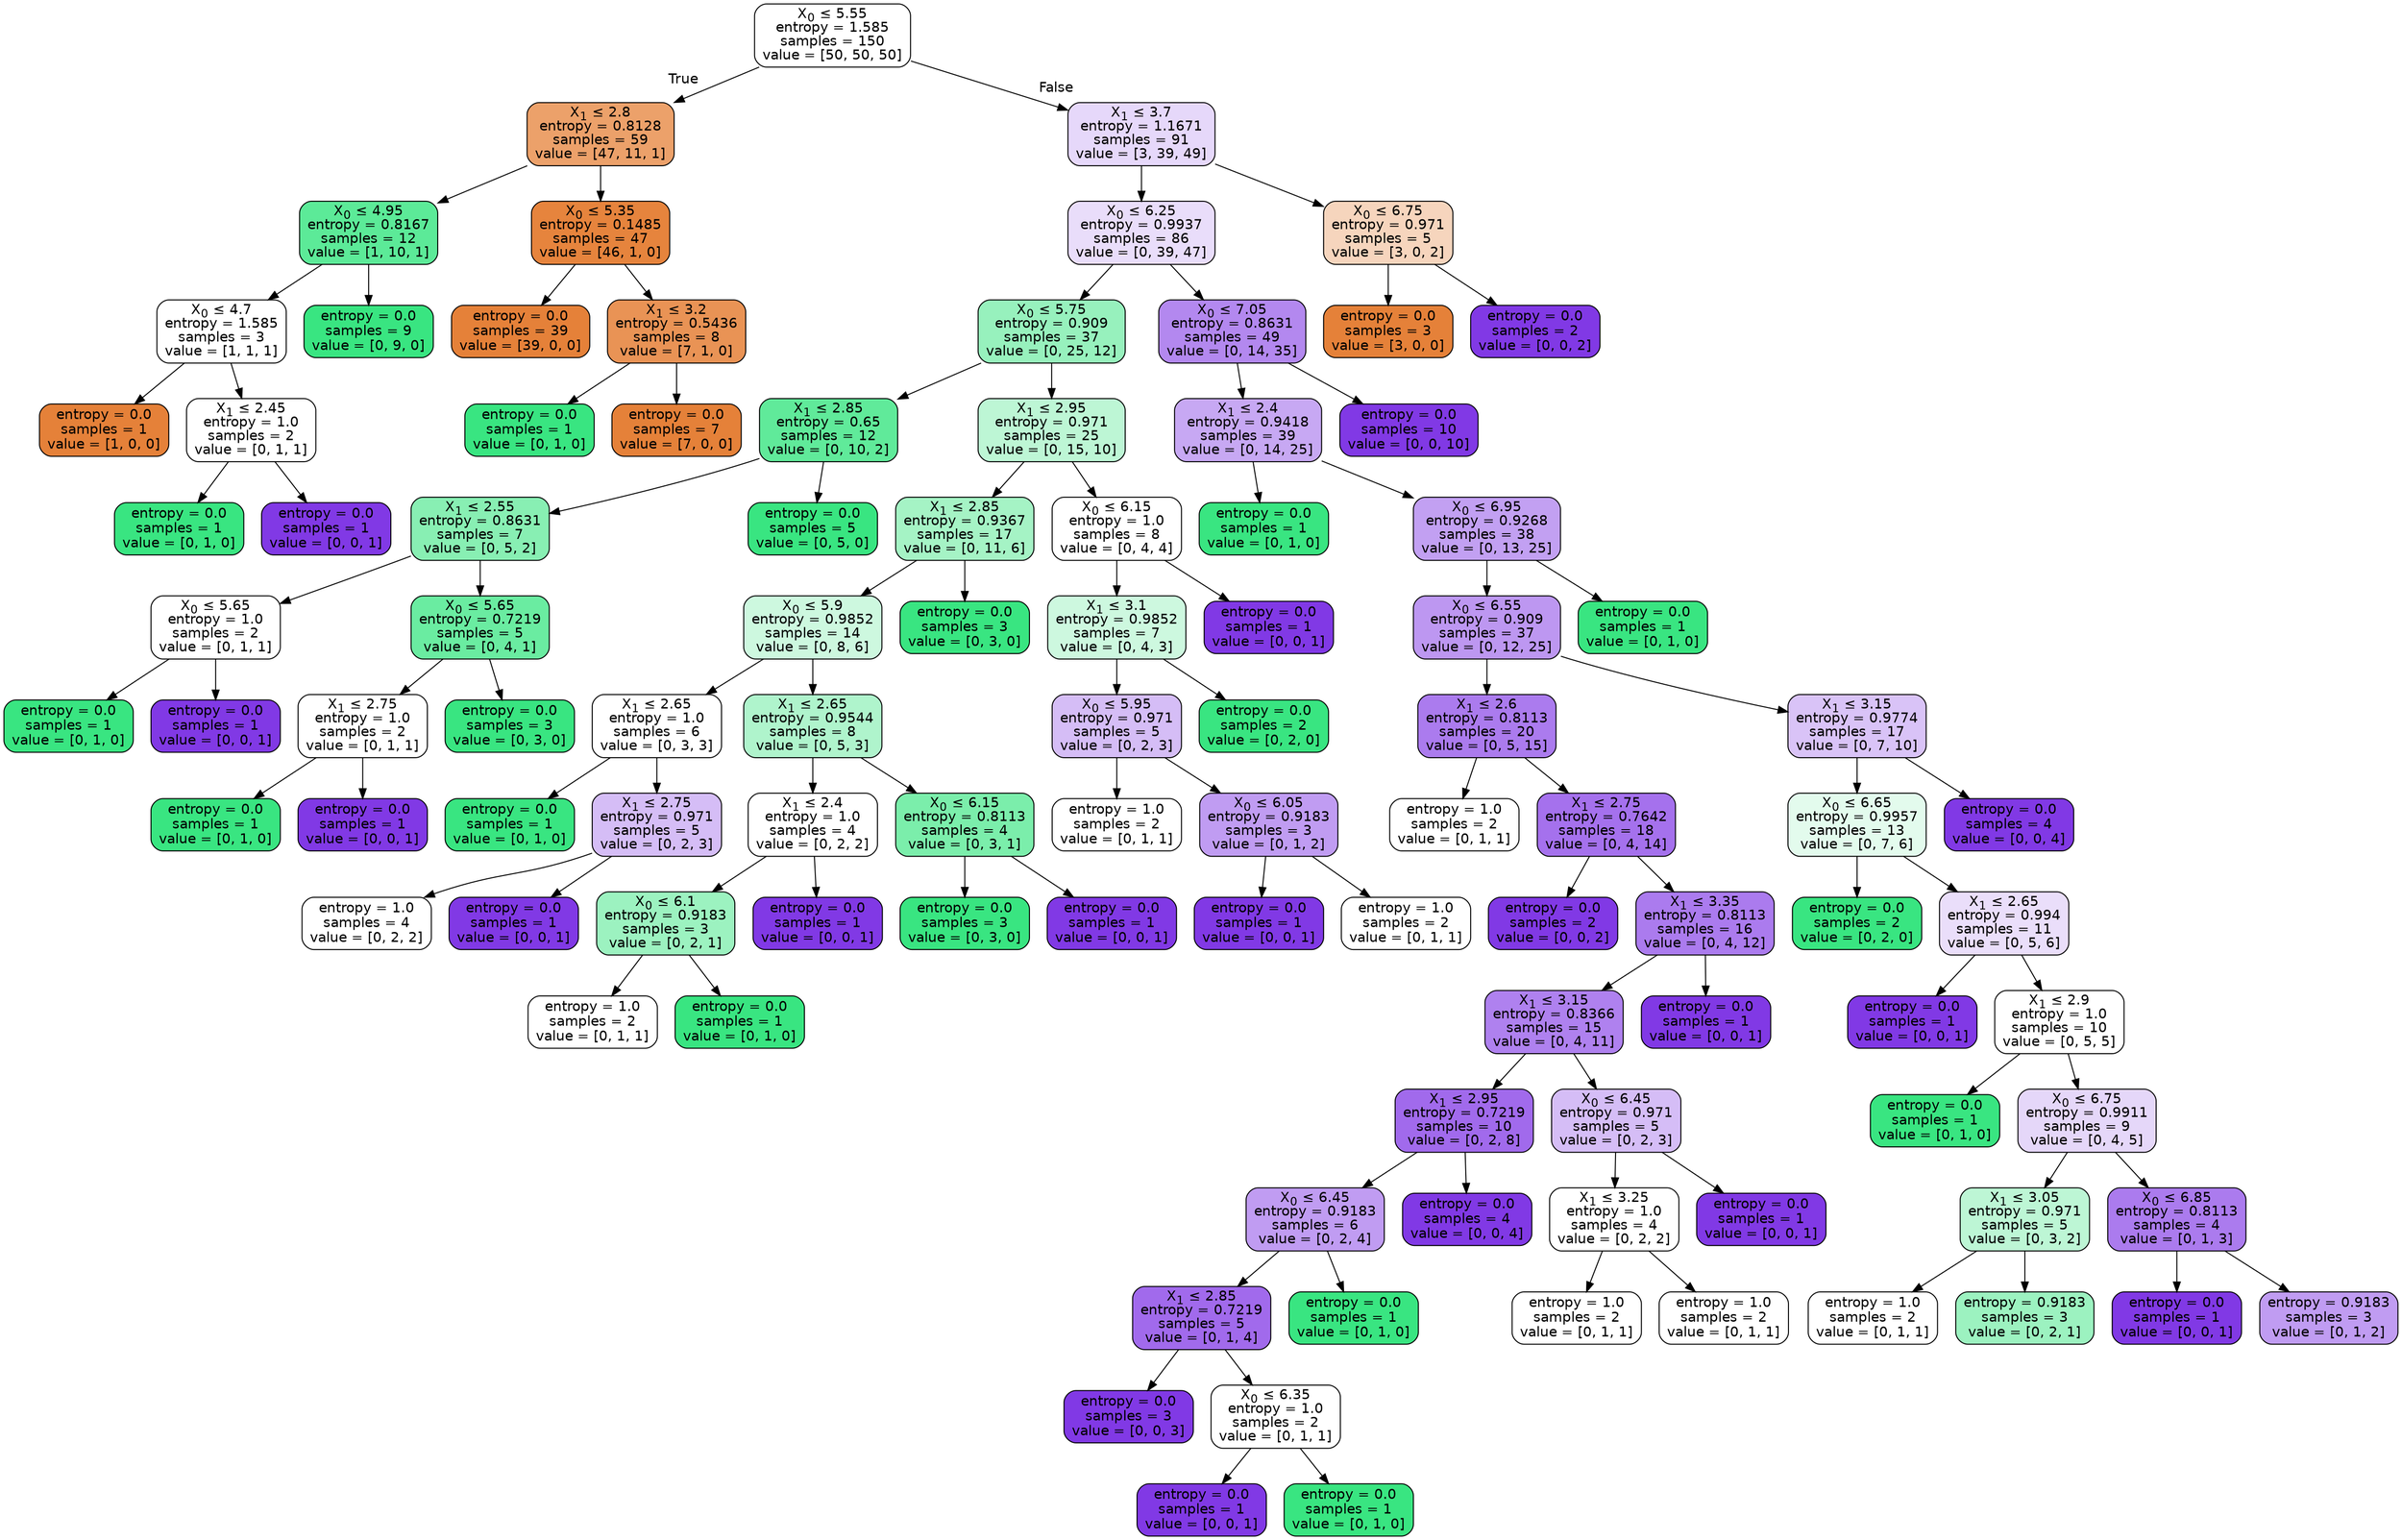digraph Tree {
node [shape=box, style="filled, rounded", color="black", fontname=helvetica] ;
edge [fontname=helvetica] ;
0 [label=<X<SUB>0</SUB> &le; 5.55<br/>entropy = 1.585<br/>samples = 150<br/>value = [50, 50, 50]>, fillcolor="#e5813900"] ;
1 [label=<X<SUB>1</SUB> &le; 2.8<br/>entropy = 0.8128<br/>samples = 59<br/>value = [47, 11, 1]>, fillcolor="#e58139bf"] ;
0 -> 1 [labeldistance=2.5, labelangle=45, headlabel="True"] ;
2 [label=<X<SUB>0</SUB> &le; 4.95<br/>entropy = 0.8167<br/>samples = 12<br/>value = [1, 10, 1]>, fillcolor="#39e581d1"] ;
1 -> 2 ;
3 [label=<X<SUB>0</SUB> &le; 4.7<br/>entropy = 1.585<br/>samples = 3<br/>value = [1, 1, 1]>, fillcolor="#e5813900"] ;
2 -> 3 ;
4 [label=<entropy = 0.0<br/>samples = 1<br/>value = [1, 0, 0]>, fillcolor="#e58139ff"] ;
3 -> 4 ;
5 [label=<X<SUB>1</SUB> &le; 2.45<br/>entropy = 1.0<br/>samples = 2<br/>value = [0, 1, 1]>, fillcolor="#39e58100"] ;
3 -> 5 ;
6 [label=<entropy = 0.0<br/>samples = 1<br/>value = [0, 1, 0]>, fillcolor="#39e581ff"] ;
5 -> 6 ;
7 [label=<entropy = 0.0<br/>samples = 1<br/>value = [0, 0, 1]>, fillcolor="#8139e5ff"] ;
5 -> 7 ;
8 [label=<entropy = 0.0<br/>samples = 9<br/>value = [0, 9, 0]>, fillcolor="#39e581ff"] ;
2 -> 8 ;
9 [label=<X<SUB>0</SUB> &le; 5.35<br/>entropy = 0.1485<br/>samples = 47<br/>value = [46, 1, 0]>, fillcolor="#e58139f9"] ;
1 -> 9 ;
10 [label=<entropy = 0.0<br/>samples = 39<br/>value = [39, 0, 0]>, fillcolor="#e58139ff"] ;
9 -> 10 ;
11 [label=<X<SUB>1</SUB> &le; 3.2<br/>entropy = 0.5436<br/>samples = 8<br/>value = [7, 1, 0]>, fillcolor="#e58139db"] ;
9 -> 11 ;
12 [label=<entropy = 0.0<br/>samples = 1<br/>value = [0, 1, 0]>, fillcolor="#39e581ff"] ;
11 -> 12 ;
13 [label=<entropy = 0.0<br/>samples = 7<br/>value = [7, 0, 0]>, fillcolor="#e58139ff"] ;
11 -> 13 ;
14 [label=<X<SUB>1</SUB> &le; 3.7<br/>entropy = 1.1671<br/>samples = 91<br/>value = [3, 39, 49]>, fillcolor="#8139e531"] ;
0 -> 14 [labeldistance=2.5, labelangle=-45, headlabel="False"] ;
15 [label=<X<SUB>0</SUB> &le; 6.25<br/>entropy = 0.9937<br/>samples = 86<br/>value = [0, 39, 47]>, fillcolor="#8139e52b"] ;
14 -> 15 ;
16 [label=<X<SUB>0</SUB> &le; 5.75<br/>entropy = 0.909<br/>samples = 37<br/>value = [0, 25, 12]>, fillcolor="#39e58185"] ;
15 -> 16 ;
17 [label=<X<SUB>1</SUB> &le; 2.85<br/>entropy = 0.65<br/>samples = 12<br/>value = [0, 10, 2]>, fillcolor="#39e581cc"] ;
16 -> 17 ;
18 [label=<X<SUB>1</SUB> &le; 2.55<br/>entropy = 0.8631<br/>samples = 7<br/>value = [0, 5, 2]>, fillcolor="#39e58199"] ;
17 -> 18 ;
19 [label=<X<SUB>0</SUB> &le; 5.65<br/>entropy = 1.0<br/>samples = 2<br/>value = [0, 1, 1]>, fillcolor="#39e58100"] ;
18 -> 19 ;
20 [label=<entropy = 0.0<br/>samples = 1<br/>value = [0, 1, 0]>, fillcolor="#39e581ff"] ;
19 -> 20 ;
21 [label=<entropy = 0.0<br/>samples = 1<br/>value = [0, 0, 1]>, fillcolor="#8139e5ff"] ;
19 -> 21 ;
22 [label=<X<SUB>0</SUB> &le; 5.65<br/>entropy = 0.7219<br/>samples = 5<br/>value = [0, 4, 1]>, fillcolor="#39e581bf"] ;
18 -> 22 ;
23 [label=<X<SUB>1</SUB> &le; 2.75<br/>entropy = 1.0<br/>samples = 2<br/>value = [0, 1, 1]>, fillcolor="#39e58100"] ;
22 -> 23 ;
24 [label=<entropy = 0.0<br/>samples = 1<br/>value = [0, 1, 0]>, fillcolor="#39e581ff"] ;
23 -> 24 ;
25 [label=<entropy = 0.0<br/>samples = 1<br/>value = [0, 0, 1]>, fillcolor="#8139e5ff"] ;
23 -> 25 ;
26 [label=<entropy = 0.0<br/>samples = 3<br/>value = [0, 3, 0]>, fillcolor="#39e581ff"] ;
22 -> 26 ;
27 [label=<entropy = 0.0<br/>samples = 5<br/>value = [0, 5, 0]>, fillcolor="#39e581ff"] ;
17 -> 27 ;
28 [label=<X<SUB>1</SUB> &le; 2.95<br/>entropy = 0.971<br/>samples = 25<br/>value = [0, 15, 10]>, fillcolor="#39e58155"] ;
16 -> 28 ;
29 [label=<X<SUB>1</SUB> &le; 2.85<br/>entropy = 0.9367<br/>samples = 17<br/>value = [0, 11, 6]>, fillcolor="#39e58174"] ;
28 -> 29 ;
30 [label=<X<SUB>0</SUB> &le; 5.9<br/>entropy = 0.9852<br/>samples = 14<br/>value = [0, 8, 6]>, fillcolor="#39e58140"] ;
29 -> 30 ;
31 [label=<X<SUB>1</SUB> &le; 2.65<br/>entropy = 1.0<br/>samples = 6<br/>value = [0, 3, 3]>, fillcolor="#39e58100"] ;
30 -> 31 ;
32 [label=<entropy = 0.0<br/>samples = 1<br/>value = [0, 1, 0]>, fillcolor="#39e581ff"] ;
31 -> 32 ;
33 [label=<X<SUB>1</SUB> &le; 2.75<br/>entropy = 0.971<br/>samples = 5<br/>value = [0, 2, 3]>, fillcolor="#8139e555"] ;
31 -> 33 ;
34 [label=<entropy = 1.0<br/>samples = 4<br/>value = [0, 2, 2]>, fillcolor="#39e58100"] ;
33 -> 34 ;
35 [label=<entropy = 0.0<br/>samples = 1<br/>value = [0, 0, 1]>, fillcolor="#8139e5ff"] ;
33 -> 35 ;
36 [label=<X<SUB>1</SUB> &le; 2.65<br/>entropy = 0.9544<br/>samples = 8<br/>value = [0, 5, 3]>, fillcolor="#39e58166"] ;
30 -> 36 ;
37 [label=<X<SUB>1</SUB> &le; 2.4<br/>entropy = 1.0<br/>samples = 4<br/>value = [0, 2, 2]>, fillcolor="#39e58100"] ;
36 -> 37 ;
38 [label=<X<SUB>0</SUB> &le; 6.1<br/>entropy = 0.9183<br/>samples = 3<br/>value = [0, 2, 1]>, fillcolor="#39e5817f"] ;
37 -> 38 ;
39 [label=<entropy = 1.0<br/>samples = 2<br/>value = [0, 1, 1]>, fillcolor="#39e58100"] ;
38 -> 39 ;
40 [label=<entropy = 0.0<br/>samples = 1<br/>value = [0, 1, 0]>, fillcolor="#39e581ff"] ;
38 -> 40 ;
41 [label=<entropy = 0.0<br/>samples = 1<br/>value = [0, 0, 1]>, fillcolor="#8139e5ff"] ;
37 -> 41 ;
42 [label=<X<SUB>0</SUB> &le; 6.15<br/>entropy = 0.8113<br/>samples = 4<br/>value = [0, 3, 1]>, fillcolor="#39e581aa"] ;
36 -> 42 ;
43 [label=<entropy = 0.0<br/>samples = 3<br/>value = [0, 3, 0]>, fillcolor="#39e581ff"] ;
42 -> 43 ;
44 [label=<entropy = 0.0<br/>samples = 1<br/>value = [0, 0, 1]>, fillcolor="#8139e5ff"] ;
42 -> 44 ;
45 [label=<entropy = 0.0<br/>samples = 3<br/>value = [0, 3, 0]>, fillcolor="#39e581ff"] ;
29 -> 45 ;
46 [label=<X<SUB>0</SUB> &le; 6.15<br/>entropy = 1.0<br/>samples = 8<br/>value = [0, 4, 4]>, fillcolor="#39e58100"] ;
28 -> 46 ;
47 [label=<X<SUB>1</SUB> &le; 3.1<br/>entropy = 0.9852<br/>samples = 7<br/>value = [0, 4, 3]>, fillcolor="#39e58140"] ;
46 -> 47 ;
48 [label=<X<SUB>0</SUB> &le; 5.95<br/>entropy = 0.971<br/>samples = 5<br/>value = [0, 2, 3]>, fillcolor="#8139e555"] ;
47 -> 48 ;
49 [label=<entropy = 1.0<br/>samples = 2<br/>value = [0, 1, 1]>, fillcolor="#39e58100"] ;
48 -> 49 ;
50 [label=<X<SUB>0</SUB> &le; 6.05<br/>entropy = 0.9183<br/>samples = 3<br/>value = [0, 1, 2]>, fillcolor="#8139e57f"] ;
48 -> 50 ;
51 [label=<entropy = 0.0<br/>samples = 1<br/>value = [0, 0, 1]>, fillcolor="#8139e5ff"] ;
50 -> 51 ;
52 [label=<entropy = 1.0<br/>samples = 2<br/>value = [0, 1, 1]>, fillcolor="#39e58100"] ;
50 -> 52 ;
53 [label=<entropy = 0.0<br/>samples = 2<br/>value = [0, 2, 0]>, fillcolor="#39e581ff"] ;
47 -> 53 ;
54 [label=<entropy = 0.0<br/>samples = 1<br/>value = [0, 0, 1]>, fillcolor="#8139e5ff"] ;
46 -> 54 ;
55 [label=<X<SUB>0</SUB> &le; 7.05<br/>entropy = 0.8631<br/>samples = 49<br/>value = [0, 14, 35]>, fillcolor="#8139e599"] ;
15 -> 55 ;
56 [label=<X<SUB>1</SUB> &le; 2.4<br/>entropy = 0.9418<br/>samples = 39<br/>value = [0, 14, 25]>, fillcolor="#8139e570"] ;
55 -> 56 ;
57 [label=<entropy = 0.0<br/>samples = 1<br/>value = [0, 1, 0]>, fillcolor="#39e581ff"] ;
56 -> 57 ;
58 [label=<X<SUB>0</SUB> &le; 6.95<br/>entropy = 0.9268<br/>samples = 38<br/>value = [0, 13, 25]>, fillcolor="#8139e57a"] ;
56 -> 58 ;
59 [label=<X<SUB>0</SUB> &le; 6.55<br/>entropy = 0.909<br/>samples = 37<br/>value = [0, 12, 25]>, fillcolor="#8139e585"] ;
58 -> 59 ;
60 [label=<X<SUB>1</SUB> &le; 2.6<br/>entropy = 0.8113<br/>samples = 20<br/>value = [0, 5, 15]>, fillcolor="#8139e5aa"] ;
59 -> 60 ;
61 [label=<entropy = 1.0<br/>samples = 2<br/>value = [0, 1, 1]>, fillcolor="#39e58100"] ;
60 -> 61 ;
62 [label=<X<SUB>1</SUB> &le; 2.75<br/>entropy = 0.7642<br/>samples = 18<br/>value = [0, 4, 14]>, fillcolor="#8139e5b6"] ;
60 -> 62 ;
63 [label=<entropy = 0.0<br/>samples = 2<br/>value = [0, 0, 2]>, fillcolor="#8139e5ff"] ;
62 -> 63 ;
64 [label=<X<SUB>1</SUB> &le; 3.35<br/>entropy = 0.8113<br/>samples = 16<br/>value = [0, 4, 12]>, fillcolor="#8139e5aa"] ;
62 -> 64 ;
65 [label=<X<SUB>1</SUB> &le; 3.15<br/>entropy = 0.8366<br/>samples = 15<br/>value = [0, 4, 11]>, fillcolor="#8139e5a2"] ;
64 -> 65 ;
66 [label=<X<SUB>1</SUB> &le; 2.95<br/>entropy = 0.7219<br/>samples = 10<br/>value = [0, 2, 8]>, fillcolor="#8139e5bf"] ;
65 -> 66 ;
67 [label=<X<SUB>0</SUB> &le; 6.45<br/>entropy = 0.9183<br/>samples = 6<br/>value = [0, 2, 4]>, fillcolor="#8139e57f"] ;
66 -> 67 ;
68 [label=<X<SUB>1</SUB> &le; 2.85<br/>entropy = 0.7219<br/>samples = 5<br/>value = [0, 1, 4]>, fillcolor="#8139e5bf"] ;
67 -> 68 ;
69 [label=<entropy = 0.0<br/>samples = 3<br/>value = [0, 0, 3]>, fillcolor="#8139e5ff"] ;
68 -> 69 ;
70 [label=<X<SUB>0</SUB> &le; 6.35<br/>entropy = 1.0<br/>samples = 2<br/>value = [0, 1, 1]>, fillcolor="#39e58100"] ;
68 -> 70 ;
71 [label=<entropy = 0.0<br/>samples = 1<br/>value = [0, 0, 1]>, fillcolor="#8139e5ff"] ;
70 -> 71 ;
72 [label=<entropy = 0.0<br/>samples = 1<br/>value = [0, 1, 0]>, fillcolor="#39e581ff"] ;
70 -> 72 ;
73 [label=<entropy = 0.0<br/>samples = 1<br/>value = [0, 1, 0]>, fillcolor="#39e581ff"] ;
67 -> 73 ;
74 [label=<entropy = 0.0<br/>samples = 4<br/>value = [0, 0, 4]>, fillcolor="#8139e5ff"] ;
66 -> 74 ;
75 [label=<X<SUB>0</SUB> &le; 6.45<br/>entropy = 0.971<br/>samples = 5<br/>value = [0, 2, 3]>, fillcolor="#8139e555"] ;
65 -> 75 ;
76 [label=<X<SUB>1</SUB> &le; 3.25<br/>entropy = 1.0<br/>samples = 4<br/>value = [0, 2, 2]>, fillcolor="#39e58100"] ;
75 -> 76 ;
77 [label=<entropy = 1.0<br/>samples = 2<br/>value = [0, 1, 1]>, fillcolor="#39e58100"] ;
76 -> 77 ;
78 [label=<entropy = 1.0<br/>samples = 2<br/>value = [0, 1, 1]>, fillcolor="#39e58100"] ;
76 -> 78 ;
79 [label=<entropy = 0.0<br/>samples = 1<br/>value = [0, 0, 1]>, fillcolor="#8139e5ff"] ;
75 -> 79 ;
80 [label=<entropy = 0.0<br/>samples = 1<br/>value = [0, 0, 1]>, fillcolor="#8139e5ff"] ;
64 -> 80 ;
81 [label=<X<SUB>1</SUB> &le; 3.15<br/>entropy = 0.9774<br/>samples = 17<br/>value = [0, 7, 10]>, fillcolor="#8139e54d"] ;
59 -> 81 ;
82 [label=<X<SUB>0</SUB> &le; 6.65<br/>entropy = 0.9957<br/>samples = 13<br/>value = [0, 7, 6]>, fillcolor="#39e58124"] ;
81 -> 82 ;
83 [label=<entropy = 0.0<br/>samples = 2<br/>value = [0, 2, 0]>, fillcolor="#39e581ff"] ;
82 -> 83 ;
84 [label=<X<SUB>1</SUB> &le; 2.65<br/>entropy = 0.994<br/>samples = 11<br/>value = [0, 5, 6]>, fillcolor="#8139e52a"] ;
82 -> 84 ;
85 [label=<entropy = 0.0<br/>samples = 1<br/>value = [0, 0, 1]>, fillcolor="#8139e5ff"] ;
84 -> 85 ;
86 [label=<X<SUB>1</SUB> &le; 2.9<br/>entropy = 1.0<br/>samples = 10<br/>value = [0, 5, 5]>, fillcolor="#39e58100"] ;
84 -> 86 ;
87 [label=<entropy = 0.0<br/>samples = 1<br/>value = [0, 1, 0]>, fillcolor="#39e581ff"] ;
86 -> 87 ;
88 [label=<X<SUB>0</SUB> &le; 6.75<br/>entropy = 0.9911<br/>samples = 9<br/>value = [0, 4, 5]>, fillcolor="#8139e533"] ;
86 -> 88 ;
89 [label=<X<SUB>1</SUB> &le; 3.05<br/>entropy = 0.971<br/>samples = 5<br/>value = [0, 3, 2]>, fillcolor="#39e58155"] ;
88 -> 89 ;
90 [label=<entropy = 1.0<br/>samples = 2<br/>value = [0, 1, 1]>, fillcolor="#39e58100"] ;
89 -> 90 ;
91 [label=<entropy = 0.9183<br/>samples = 3<br/>value = [0, 2, 1]>, fillcolor="#39e5817f"] ;
89 -> 91 ;
92 [label=<X<SUB>0</SUB> &le; 6.85<br/>entropy = 0.8113<br/>samples = 4<br/>value = [0, 1, 3]>, fillcolor="#8139e5aa"] ;
88 -> 92 ;
93 [label=<entropy = 0.0<br/>samples = 1<br/>value = [0, 0, 1]>, fillcolor="#8139e5ff"] ;
92 -> 93 ;
94 [label=<entropy = 0.9183<br/>samples = 3<br/>value = [0, 1, 2]>, fillcolor="#8139e57f"] ;
92 -> 94 ;
95 [label=<entropy = 0.0<br/>samples = 4<br/>value = [0, 0, 4]>, fillcolor="#8139e5ff"] ;
81 -> 95 ;
96 [label=<entropy = 0.0<br/>samples = 1<br/>value = [0, 1, 0]>, fillcolor="#39e581ff"] ;
58 -> 96 ;
97 [label=<entropy = 0.0<br/>samples = 10<br/>value = [0, 0, 10]>, fillcolor="#8139e5ff"] ;
55 -> 97 ;
98 [label=<X<SUB>0</SUB> &le; 6.75<br/>entropy = 0.971<br/>samples = 5<br/>value = [3, 0, 2]>, fillcolor="#e5813955"] ;
14 -> 98 ;
99 [label=<entropy = 0.0<br/>samples = 3<br/>value = [3, 0, 0]>, fillcolor="#e58139ff"] ;
98 -> 99 ;
100 [label=<entropy = 0.0<br/>samples = 2<br/>value = [0, 0, 2]>, fillcolor="#8139e5ff"] ;
98 -> 100 ;
}
